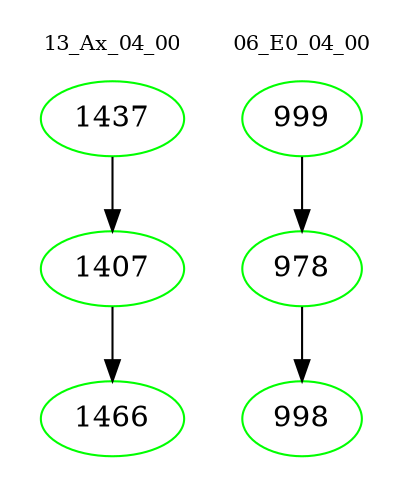 digraph{
subgraph cluster_0 {
color = white
label = "13_Ax_04_00";
fontsize=10;
T0_1437 [label="1437", color="green"]
T0_1437 -> T0_1407 [color="black"]
T0_1407 [label="1407", color="green"]
T0_1407 -> T0_1466 [color="black"]
T0_1466 [label="1466", color="green"]
}
subgraph cluster_1 {
color = white
label = "06_E0_04_00";
fontsize=10;
T1_999 [label="999", color="green"]
T1_999 -> T1_978 [color="black"]
T1_978 [label="978", color="green"]
T1_978 -> T1_998 [color="black"]
T1_998 [label="998", color="green"]
}
}
